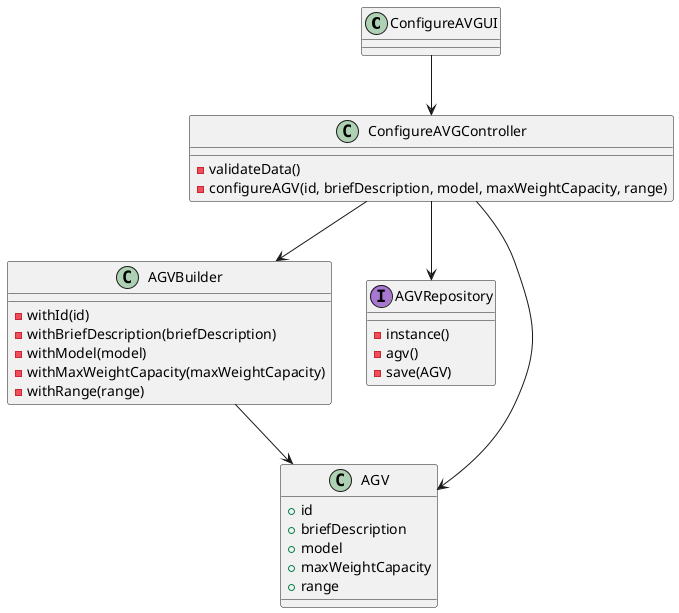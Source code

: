 @startuml
'https://plantuml.com/sequence-diagram

class ConfigureAVGUI
class ConfigureAVGController
class AGVBuilder
class AGVRepository << (I,a777d1) >>

class ConfigureAVGController{
    - validateData()
    - configureAGV(id, briefDescription, model, maxWeightCapacity, range)
}

class AGVBuilder{
    - withId(id)
    - withBriefDescription(briefDescription)
    - withModel(model)
    - withMaxWeightCapacity(maxWeightCapacity)
    - withRange(range)
}

class AGV{
    + id
    + briefDescription
    + model
    + maxWeightCapacity
    + range
}

class AGVRepository {
    - instance()
    - agv()
    - save(AGV)
}


ConfigureAVGUI--> ConfigureAVGController
ConfigureAVGController--> AGVBuilder
ConfigureAVGController--> AGV
AGVBuilder--> AGV
ConfigureAVGController--> AGVRepository 
@enduml
